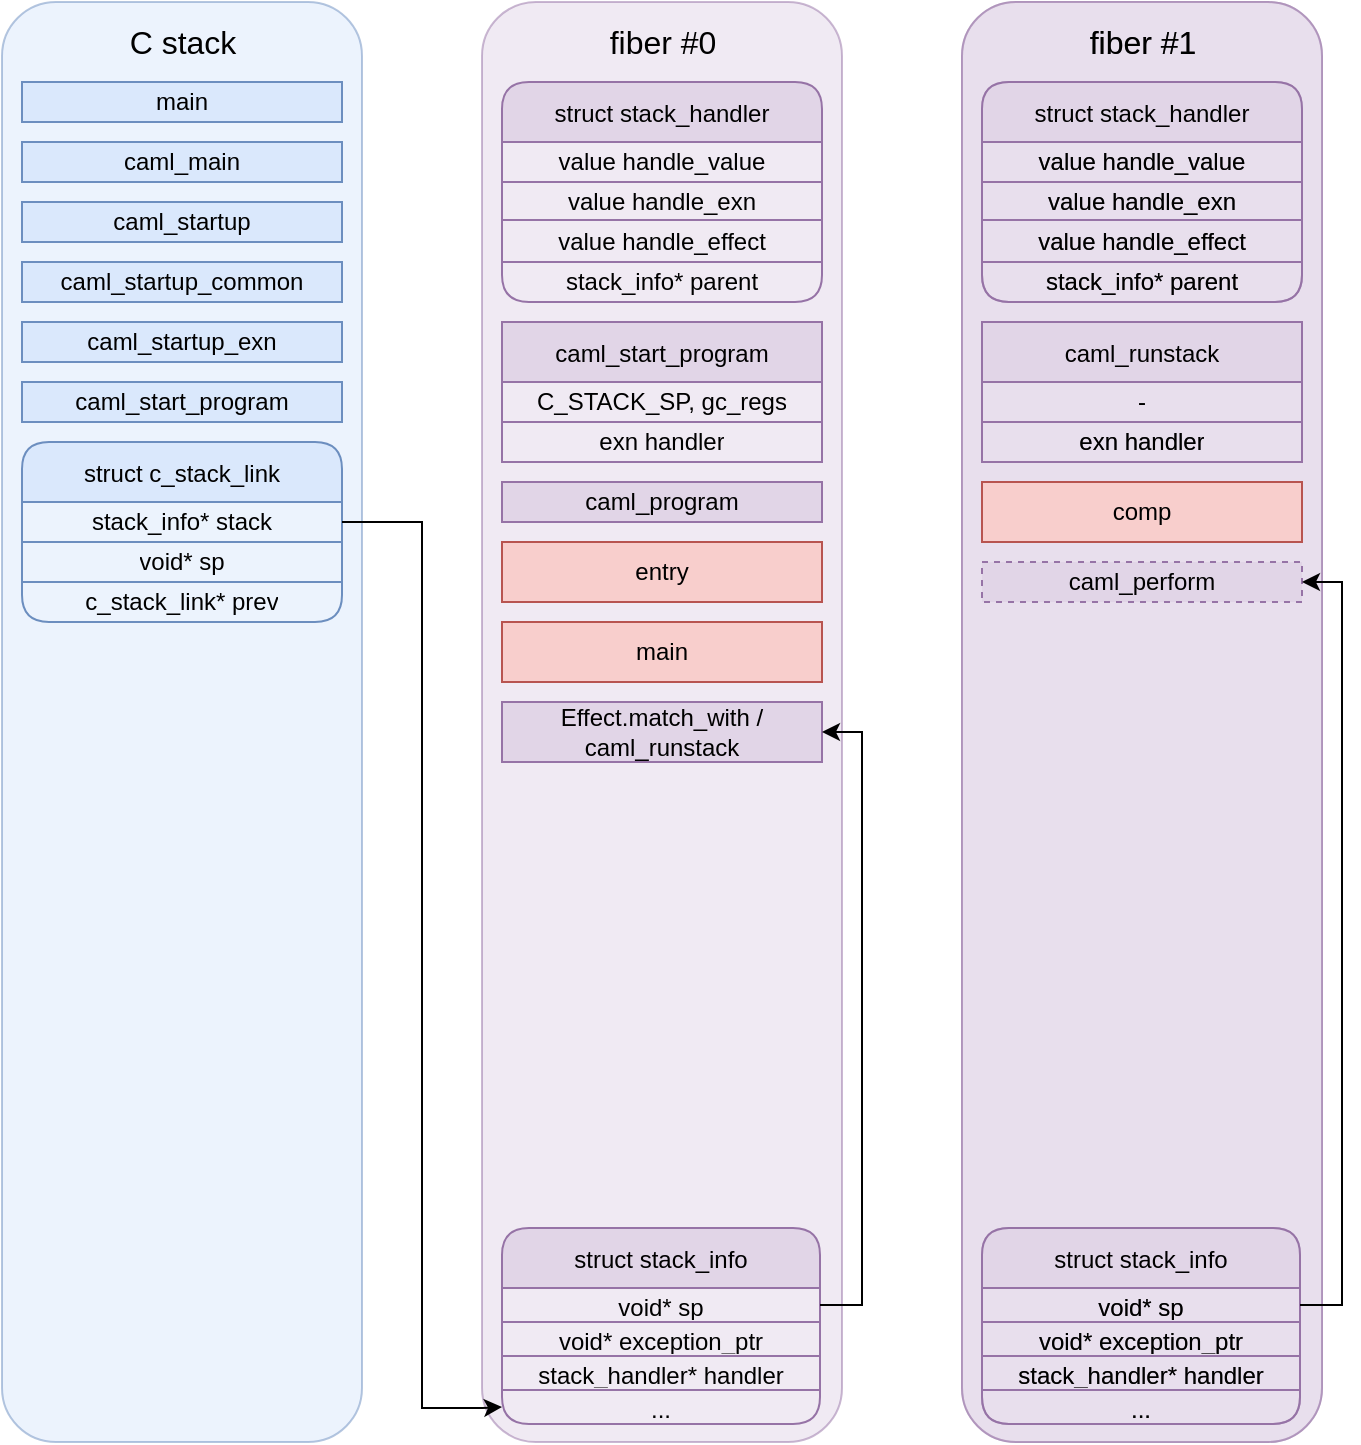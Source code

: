 <mxfile version="20.8.16" type="device"><diagram name="Page-1" id="V4xnlPmtag7Atk6VjRqm"><mxGraphModel dx="2261" dy="834" grid="1" gridSize="10" guides="1" tooltips="1" connect="1" arrows="1" fold="1" page="1" pageScale="1" pageWidth="827" pageHeight="1169" math="0" shadow="0"><root><mxCell id="0"/><mxCell id="OK9zP4QpgdGcj3o-79z8-27" value="Step7" style="" parent="0" visible="0"/><mxCell id="1" parent="0"/><mxCell id="Xvo0JR5R50p6EUMa5bba-103" value="Step1" parent="0"/><mxCell id="Xvo0JR5R50p6EUMa5bba-138" value="" style="rounded=1;whiteSpace=wrap;html=1;fillColor=#dae8fc;strokeColor=#6c8ebf;fillStyle=auto;opacity=50;" parent="Xvo0JR5R50p6EUMa5bba-103" vertex="1"><mxGeometry x="-720" y="80" width="180" height="720" as="geometry"/></mxCell><mxCell id="Xvo0JR5R50p6EUMa5bba-139" value="&lt;div&gt;main&lt;/div&gt;" style="rounded=0;whiteSpace=wrap;html=1;fillColor=#dae8fc;strokeColor=#6c8ebf;" parent="Xvo0JR5R50p6EUMa5bba-103" vertex="1"><mxGeometry x="-710" y="120" width="160" height="20" as="geometry"/></mxCell><mxCell id="Xvo0JR5R50p6EUMa5bba-140" value="caml_main" style="rounded=0;whiteSpace=wrap;html=1;fillColor=#dae8fc;strokeColor=#6c8ebf;" parent="Xvo0JR5R50p6EUMa5bba-103" vertex="1"><mxGeometry x="-710" y="150" width="160" height="20" as="geometry"/></mxCell><mxCell id="Xvo0JR5R50p6EUMa5bba-141" value="caml_startup" style="rounded=0;whiteSpace=wrap;html=1;fillColor=#dae8fc;strokeColor=#6c8ebf;" parent="Xvo0JR5R50p6EUMa5bba-103" vertex="1"><mxGeometry x="-710" y="180" width="160" height="20" as="geometry"/></mxCell><mxCell id="Xvo0JR5R50p6EUMa5bba-142" value="caml_startup_exn" style="rounded=0;whiteSpace=wrap;html=1;fillColor=#dae8fc;strokeColor=#6c8ebf;" parent="Xvo0JR5R50p6EUMa5bba-103" vertex="1"><mxGeometry x="-710" y="240" width="160" height="20" as="geometry"/></mxCell><mxCell id="Xvo0JR5R50p6EUMa5bba-143" value="caml_start_program" style="rounded=0;whiteSpace=wrap;html=1;fillColor=#dae8fc;strokeColor=#6c8ebf;" parent="Xvo0JR5R50p6EUMa5bba-103" vertex="1"><mxGeometry x="-710" y="270" width="160" height="20" as="geometry"/></mxCell><mxCell id="Xvo0JR5R50p6EUMa5bba-144" value="caml_startup_common" style="rounded=0;whiteSpace=wrap;html=1;fillColor=#dae8fc;strokeColor=#6c8ebf;" parent="Xvo0JR5R50p6EUMa5bba-103" vertex="1"><mxGeometry x="-710" y="210" width="160" height="20" as="geometry"/></mxCell><mxCell id="Xvo0JR5R50p6EUMa5bba-145" value="C stack" style="text;strokeColor=none;fillColor=none;html=1;fontSize=16;fontStyle=0;verticalAlign=middle;align=center;" parent="Xvo0JR5R50p6EUMa5bba-103" vertex="1"><mxGeometry x="-680" y="85" width="100" height="30" as="geometry"/></mxCell><mxCell id="Xvo0JR5R50p6EUMa5bba-146" value="struct c_stack_link" style="shape=table;startSize=30;container=1;collapsible=0;childLayout=tableLayout;fillColor=#dae8fc;strokeColor=#6c8ebf;rounded=1;" parent="Xvo0JR5R50p6EUMa5bba-103" vertex="1"><mxGeometry x="-710" y="300" width="160" height="90" as="geometry"/></mxCell><mxCell id="Xvo0JR5R50p6EUMa5bba-147" value="" style="shape=tableRow;horizontal=0;startSize=0;swimlaneHead=0;swimlaneBody=0;strokeColor=inherit;top=0;left=0;bottom=0;right=0;collapsible=0;dropTarget=0;fillColor=none;points=[[0,0.5],[1,0.5]];portConstraint=eastwest;" parent="Xvo0JR5R50p6EUMa5bba-146" vertex="1"><mxGeometry y="30" width="160" height="20" as="geometry"/></mxCell><mxCell id="Xvo0JR5R50p6EUMa5bba-148" value="stack_info* stack" style="shape=partialRectangle;html=1;whiteSpace=wrap;connectable=0;strokeColor=inherit;overflow=hidden;fillColor=none;top=0;left=0;bottom=0;right=0;pointerEvents=1;" parent="Xvo0JR5R50p6EUMa5bba-147" vertex="1"><mxGeometry width="160" height="20" as="geometry"><mxRectangle width="160" height="20" as="alternateBounds"/></mxGeometry></mxCell><mxCell id="Xvo0JR5R50p6EUMa5bba-149" value="" style="shape=tableRow;horizontal=0;startSize=0;swimlaneHead=0;swimlaneBody=0;strokeColor=inherit;top=0;left=0;bottom=0;right=0;collapsible=0;dropTarget=0;fillColor=none;points=[[0,0.5],[1,0.5]];portConstraint=eastwest;" parent="Xvo0JR5R50p6EUMa5bba-146" vertex="1"><mxGeometry y="50" width="160" height="20" as="geometry"/></mxCell><mxCell id="Xvo0JR5R50p6EUMa5bba-150" value="void* sp" style="shape=partialRectangle;html=1;whiteSpace=wrap;connectable=0;strokeColor=inherit;overflow=hidden;fillColor=none;top=0;left=0;bottom=0;right=0;pointerEvents=1;" parent="Xvo0JR5R50p6EUMa5bba-149" vertex="1"><mxGeometry width="160" height="20" as="geometry"><mxRectangle width="160" height="20" as="alternateBounds"/></mxGeometry></mxCell><mxCell id="Xvo0JR5R50p6EUMa5bba-151" value="" style="shape=tableRow;horizontal=0;startSize=0;swimlaneHead=0;swimlaneBody=0;strokeColor=inherit;top=0;left=0;bottom=0;right=0;collapsible=0;dropTarget=0;fillColor=none;points=[[0,0.5],[1,0.5]];portConstraint=eastwest;" parent="Xvo0JR5R50p6EUMa5bba-146" vertex="1"><mxGeometry y="70" width="160" height="20" as="geometry"/></mxCell><mxCell id="Xvo0JR5R50p6EUMa5bba-152" value="c_stack_link* prev" style="shape=partialRectangle;html=1;whiteSpace=wrap;connectable=0;strokeColor=inherit;overflow=hidden;fillColor=none;top=0;left=0;bottom=0;right=0;pointerEvents=1;" parent="Xvo0JR5R50p6EUMa5bba-151" vertex="1"><mxGeometry width="160" height="20" as="geometry"><mxRectangle width="160" height="20" as="alternateBounds"/></mxGeometry></mxCell><mxCell id="Xvo0JR5R50p6EUMa5bba-155" value="" style="rounded=1;whiteSpace=wrap;html=1;fillColor=#e1d5e7;strokeColor=#9673a6;opacity=50;" parent="Xvo0JR5R50p6EUMa5bba-103" vertex="1"><mxGeometry x="-480" y="80" width="180" height="720" as="geometry"/></mxCell><mxCell id="Xvo0JR5R50p6EUMa5bba-156" value="fiber #0" style="text;strokeColor=none;fillColor=none;html=1;fontSize=16;fontStyle=0;verticalAlign=middle;align=center;" parent="Xvo0JR5R50p6EUMa5bba-103" vertex="1"><mxGeometry x="-440" y="85" width="100" height="30" as="geometry"/></mxCell><mxCell id="Xvo0JR5R50p6EUMa5bba-157" value="struct stack_handler" style="shape=table;startSize=30;container=1;collapsible=0;childLayout=tableLayout;fillColor=#e1d5e7;strokeColor=#9673a6;rounded=1;" parent="Xvo0JR5R50p6EUMa5bba-103" vertex="1"><mxGeometry x="-470" y="120" width="160" height="110" as="geometry"/></mxCell><mxCell id="Xvo0JR5R50p6EUMa5bba-158" value="" style="shape=tableRow;horizontal=0;startSize=0;swimlaneHead=0;swimlaneBody=0;strokeColor=inherit;top=0;left=0;bottom=0;right=0;collapsible=0;dropTarget=0;fillColor=none;points=[[0,0.5],[1,0.5]];portConstraint=eastwest;" parent="Xvo0JR5R50p6EUMa5bba-157" vertex="1"><mxGeometry y="30" width="160" height="20" as="geometry"/></mxCell><mxCell id="Xvo0JR5R50p6EUMa5bba-159" value="value handle_value" style="shape=partialRectangle;html=1;whiteSpace=wrap;connectable=0;strokeColor=inherit;overflow=hidden;fillColor=none;top=0;left=0;bottom=0;right=0;pointerEvents=1;" parent="Xvo0JR5R50p6EUMa5bba-158" vertex="1"><mxGeometry width="160" height="20" as="geometry"><mxRectangle width="160" height="20" as="alternateBounds"/></mxGeometry></mxCell><mxCell id="Xvo0JR5R50p6EUMa5bba-160" value="" style="shape=tableRow;horizontal=0;startSize=0;swimlaneHead=0;swimlaneBody=0;strokeColor=inherit;top=0;left=0;bottom=0;right=0;collapsible=0;dropTarget=0;fillColor=none;points=[[0,0.5],[1,0.5]];portConstraint=eastwest;" parent="Xvo0JR5R50p6EUMa5bba-157" vertex="1"><mxGeometry y="50" width="160" height="19" as="geometry"/></mxCell><mxCell id="Xvo0JR5R50p6EUMa5bba-161" value="value handle_exn" style="shape=partialRectangle;html=1;whiteSpace=wrap;connectable=0;strokeColor=inherit;overflow=hidden;fillColor=none;top=0;left=0;bottom=0;right=0;pointerEvents=1;" parent="Xvo0JR5R50p6EUMa5bba-160" vertex="1"><mxGeometry width="160" height="19" as="geometry"><mxRectangle width="160" height="19" as="alternateBounds"/></mxGeometry></mxCell><mxCell id="Xvo0JR5R50p6EUMa5bba-162" value="" style="shape=tableRow;horizontal=0;startSize=0;swimlaneHead=0;swimlaneBody=0;strokeColor=inherit;top=0;left=0;bottom=0;right=0;collapsible=0;dropTarget=0;fillColor=none;points=[[0,0.5],[1,0.5]];portConstraint=eastwest;" parent="Xvo0JR5R50p6EUMa5bba-157" vertex="1"><mxGeometry y="69" width="160" height="21" as="geometry"/></mxCell><mxCell id="Xvo0JR5R50p6EUMa5bba-163" value="value handle_effect" style="shape=partialRectangle;html=1;whiteSpace=wrap;connectable=0;strokeColor=inherit;overflow=hidden;fillColor=none;top=0;left=0;bottom=0;right=0;pointerEvents=1;" parent="Xvo0JR5R50p6EUMa5bba-162" vertex="1"><mxGeometry width="160" height="21" as="geometry"><mxRectangle width="160" height="21" as="alternateBounds"/></mxGeometry></mxCell><mxCell id="Xvo0JR5R50p6EUMa5bba-164" style="shape=tableRow;horizontal=0;startSize=0;swimlaneHead=0;swimlaneBody=0;strokeColor=inherit;top=0;left=0;bottom=0;right=0;collapsible=0;dropTarget=0;fillColor=none;points=[[0,0.5],[1,0.5]];portConstraint=eastwest;" parent="Xvo0JR5R50p6EUMa5bba-157" vertex="1"><mxGeometry y="90" width="160" height="20" as="geometry"/></mxCell><mxCell id="Xvo0JR5R50p6EUMa5bba-165" value="stack_info* parent" style="shape=partialRectangle;html=1;whiteSpace=wrap;connectable=0;strokeColor=inherit;overflow=hidden;fillColor=none;top=0;left=0;bottom=0;right=0;pointerEvents=1;" parent="Xvo0JR5R50p6EUMa5bba-164" vertex="1"><mxGeometry width="160" height="20" as="geometry"><mxRectangle width="160" height="20" as="alternateBounds"/></mxGeometry></mxCell><mxCell id="Xvo0JR5R50p6EUMa5bba-166" value="struct stack_info" style="shape=table;startSize=30;container=1;collapsible=0;childLayout=tableLayout;fillColor=#e1d5e7;strokeColor=#9673a6;rounded=1;" parent="Xvo0JR5R50p6EUMa5bba-103" vertex="1"><mxGeometry x="-470" y="693" width="159" height="98" as="geometry"/></mxCell><mxCell id="Xvo0JR5R50p6EUMa5bba-167" value="" style="shape=tableRow;horizontal=0;startSize=0;swimlaneHead=0;swimlaneBody=0;strokeColor=inherit;top=0;left=0;bottom=0;right=0;collapsible=0;dropTarget=0;fillColor=none;points=[[0,0.5],[1,0.5]];portConstraint=eastwest;" parent="Xvo0JR5R50p6EUMa5bba-166" vertex="1"><mxGeometry y="30" width="159" height="17" as="geometry"/></mxCell><mxCell id="Xvo0JR5R50p6EUMa5bba-168" value="void* sp" style="shape=partialRectangle;html=1;whiteSpace=wrap;connectable=0;strokeColor=inherit;overflow=hidden;fillColor=none;top=0;left=0;bottom=0;right=0;pointerEvents=1;" parent="Xvo0JR5R50p6EUMa5bba-167" vertex="1"><mxGeometry width="159" height="17" as="geometry"><mxRectangle width="159" height="17" as="alternateBounds"/></mxGeometry></mxCell><mxCell id="Xvo0JR5R50p6EUMa5bba-169" style="shape=tableRow;horizontal=0;startSize=0;swimlaneHead=0;swimlaneBody=0;strokeColor=inherit;top=0;left=0;bottom=0;right=0;collapsible=0;dropTarget=0;fillColor=none;points=[[0,0.5],[1,0.5]];portConstraint=eastwest;" parent="Xvo0JR5R50p6EUMa5bba-166" vertex="1"><mxGeometry y="47" width="159" height="17" as="geometry"/></mxCell><mxCell id="Xvo0JR5R50p6EUMa5bba-170" value="void* exception_ptr" style="shape=partialRectangle;html=1;whiteSpace=wrap;connectable=0;strokeColor=inherit;overflow=hidden;fillColor=none;top=0;left=0;bottom=0;right=0;pointerEvents=1;" parent="Xvo0JR5R50p6EUMa5bba-169" vertex="1"><mxGeometry width="159" height="17" as="geometry"><mxRectangle width="159" height="17" as="alternateBounds"/></mxGeometry></mxCell><mxCell id="Xvo0JR5R50p6EUMa5bba-171" style="shape=tableRow;horizontal=0;startSize=0;swimlaneHead=0;swimlaneBody=0;strokeColor=inherit;top=0;left=0;bottom=0;right=0;collapsible=0;dropTarget=0;fillColor=none;points=[[0,0.5],[1,0.5]];portConstraint=eastwest;" parent="Xvo0JR5R50p6EUMa5bba-166" vertex="1"><mxGeometry y="64" width="159" height="17" as="geometry"/></mxCell><mxCell id="Xvo0JR5R50p6EUMa5bba-172" value="stack_handler* handler" style="shape=partialRectangle;html=1;whiteSpace=wrap;connectable=0;strokeColor=inherit;overflow=hidden;fillColor=none;top=0;left=0;bottom=0;right=0;pointerEvents=1;" parent="Xvo0JR5R50p6EUMa5bba-171" vertex="1"><mxGeometry width="159" height="17" as="geometry"><mxRectangle width="159" height="17" as="alternateBounds"/></mxGeometry></mxCell><mxCell id="Xvo0JR5R50p6EUMa5bba-173" style="shape=tableRow;horizontal=0;startSize=0;swimlaneHead=0;swimlaneBody=0;strokeColor=inherit;top=0;left=0;bottom=0;right=0;collapsible=0;dropTarget=0;fillColor=none;points=[[0,0.5],[1,0.5]];portConstraint=eastwest;" parent="Xvo0JR5R50p6EUMa5bba-166" vertex="1"><mxGeometry y="81" width="159" height="17" as="geometry"/></mxCell><mxCell id="Xvo0JR5R50p6EUMa5bba-174" value="&lt;div&gt;...&lt;/div&gt;&lt;div&gt;&lt;br&gt;&lt;/div&gt;" style="shape=partialRectangle;html=1;whiteSpace=wrap;connectable=0;strokeColor=inherit;overflow=hidden;fillColor=none;top=0;left=0;bottom=0;right=0;pointerEvents=1;" parent="Xvo0JR5R50p6EUMa5bba-173" vertex="1"><mxGeometry width="159" height="17" as="geometry"><mxRectangle width="159" height="17" as="alternateBounds"/></mxGeometry></mxCell><mxCell id="Xvo0JR5R50p6EUMa5bba-175" value="entry" style="rounded=0;whiteSpace=wrap;html=1;fillColor=#f8cecc;strokeColor=#b85450;" parent="Xvo0JR5R50p6EUMa5bba-103" vertex="1"><mxGeometry x="-470" y="350" width="160" height="30" as="geometry"/></mxCell><mxCell id="Xvo0JR5R50p6EUMa5bba-176" value="caml_start_program" style="shape=table;startSize=30;container=1;collapsible=0;childLayout=tableLayout;fillColor=#e1d5e7;strokeColor=#9673a6;" parent="Xvo0JR5R50p6EUMa5bba-103" vertex="1"><mxGeometry x="-470" y="240" width="160" height="70" as="geometry"/></mxCell><mxCell id="Xvo0JR5R50p6EUMa5bba-177" value="" style="shape=tableRow;horizontal=0;startSize=0;swimlaneHead=0;swimlaneBody=0;strokeColor=inherit;top=0;left=0;bottom=0;right=0;collapsible=0;dropTarget=0;fillColor=none;points=[[0,0.5],[1,0.5]];portConstraint=eastwest;" parent="Xvo0JR5R50p6EUMa5bba-176" vertex="1"><mxGeometry y="30" width="160" height="20" as="geometry"/></mxCell><mxCell id="Xvo0JR5R50p6EUMa5bba-178" value="C_STACK_SP, gc_regs" style="shape=partialRectangle;html=1;whiteSpace=wrap;connectable=0;strokeColor=inherit;overflow=hidden;fillColor=none;top=0;left=0;bottom=0;right=0;pointerEvents=1;" parent="Xvo0JR5R50p6EUMa5bba-177" vertex="1"><mxGeometry width="160" height="20" as="geometry"><mxRectangle width="160" height="20" as="alternateBounds"/></mxGeometry></mxCell><mxCell id="Xvo0JR5R50p6EUMa5bba-179" value="" style="shape=tableRow;horizontal=0;startSize=0;swimlaneHead=0;swimlaneBody=0;strokeColor=inherit;top=0;left=0;bottom=0;right=0;collapsible=0;dropTarget=0;fillColor=none;points=[[0,0.5],[1,0.5]];portConstraint=eastwest;" parent="Xvo0JR5R50p6EUMa5bba-176" vertex="1"><mxGeometry y="50" width="160" height="20" as="geometry"/></mxCell><mxCell id="Xvo0JR5R50p6EUMa5bba-180" value="exn handler" style="shape=partialRectangle;html=1;whiteSpace=wrap;connectable=0;strokeColor=inherit;overflow=hidden;fillColor=none;top=0;left=0;bottom=0;right=0;pointerEvents=1;" parent="Xvo0JR5R50p6EUMa5bba-179" vertex="1"><mxGeometry width="160" height="20" as="geometry"><mxRectangle width="160" height="20" as="alternateBounds"/></mxGeometry></mxCell><mxCell id="Xvo0JR5R50p6EUMa5bba-181" value="caml_program" style="rounded=0;whiteSpace=wrap;html=1;fillColor=#e1d5e7;strokeColor=#9673a6;" parent="Xvo0JR5R50p6EUMa5bba-103" vertex="1"><mxGeometry x="-470" y="320" width="160" height="20" as="geometry"/></mxCell><mxCell id="Xvo0JR5R50p6EUMa5bba-182" value="main" style="rounded=0;whiteSpace=wrap;html=1;fillColor=#f8cecc;strokeColor=#b85450;" parent="Xvo0JR5R50p6EUMa5bba-103" vertex="1"><mxGeometry x="-470" y="390" width="160" height="30" as="geometry"/></mxCell><mxCell id="Xvo0JR5R50p6EUMa5bba-183" value="Effect.match_with /&lt;br&gt;caml_runstack" style="rounded=0;whiteSpace=wrap;html=1;fillColor=#e1d5e7;strokeColor=#9673a6;" parent="Xvo0JR5R50p6EUMa5bba-103" vertex="1"><mxGeometry x="-470" y="430" width="160" height="30" as="geometry"/></mxCell><mxCell id="Xvo0JR5R50p6EUMa5bba-217" style="edgeStyle=orthogonalEdgeStyle;rounded=0;orthogonalLoop=1;jettySize=auto;html=1;exitX=1;exitY=0.5;exitDx=0;exitDy=0;entryX=0;entryY=0.5;entryDx=0;entryDy=0;" parent="Xvo0JR5R50p6EUMa5bba-103" source="Xvo0JR5R50p6EUMa5bba-147" target="Xvo0JR5R50p6EUMa5bba-173" edge="1"><mxGeometry relative="1" as="geometry"><Array as="points"><mxPoint x="-510" y="340"/><mxPoint x="-510" y="783"/><mxPoint x="-480" y="783"/></Array></mxGeometry></mxCell><mxCell id="OK9zP4QpgdGcj3o-79z8-24" value="Step1.1" parent="0"/><mxCell id="OK9zP4QpgdGcj3o-79z8-25" style="edgeStyle=orthogonalEdgeStyle;rounded=0;orthogonalLoop=1;jettySize=auto;html=1;exitX=1;exitY=0.5;exitDx=0;exitDy=0;entryX=1;entryY=0.5;entryDx=0;entryDy=0;" parent="OK9zP4QpgdGcj3o-79z8-24" source="Xvo0JR5R50p6EUMa5bba-167" target="Xvo0JR5R50p6EUMa5bba-183" edge="1"><mxGeometry relative="1" as="geometry"/></mxCell><mxCell id="Xvo0JR5R50p6EUMa5bba-218" value="Fiber1" parent="0"/><mxCell id="Xvo0JR5R50p6EUMa5bba-292" value="" style="rounded=1;whiteSpace=wrap;html=1;fillColor=#e1d5e7;strokeColor=#9673a6;opacity=50;" parent="Xvo0JR5R50p6EUMa5bba-218" vertex="1"><mxGeometry x="-240" y="80" width="180" height="720" as="geometry"/></mxCell><mxCell id="Xvo0JR5R50p6EUMa5bba-293" value="fiber #1" style="text;strokeColor=none;fillColor=none;html=1;fontSize=16;fontStyle=0;verticalAlign=middle;align=center;" parent="Xvo0JR5R50p6EUMa5bba-218" vertex="1"><mxGeometry x="-200" y="85" width="100" height="30" as="geometry"/></mxCell><mxCell id="Xvo0JR5R50p6EUMa5bba-294" value="struct stack_handler" style="shape=table;startSize=30;container=1;collapsible=0;childLayout=tableLayout;fillColor=#e1d5e7;strokeColor=#9673a6;rounded=1;" parent="Xvo0JR5R50p6EUMa5bba-218" vertex="1"><mxGeometry x="-230" y="120" width="160" height="110" as="geometry"/></mxCell><mxCell id="Xvo0JR5R50p6EUMa5bba-295" value="" style="shape=tableRow;horizontal=0;startSize=0;swimlaneHead=0;swimlaneBody=0;strokeColor=inherit;top=0;left=0;bottom=0;right=0;collapsible=0;dropTarget=0;fillColor=none;points=[[0,0.5],[1,0.5]];portConstraint=eastwest;" parent="Xvo0JR5R50p6EUMa5bba-294" vertex="1"><mxGeometry y="30" width="160" height="20" as="geometry"/></mxCell><mxCell id="Xvo0JR5R50p6EUMa5bba-296" value="value handle_value" style="shape=partialRectangle;html=1;whiteSpace=wrap;connectable=0;strokeColor=inherit;overflow=hidden;fillColor=none;top=0;left=0;bottom=0;right=0;pointerEvents=1;" parent="Xvo0JR5R50p6EUMa5bba-295" vertex="1"><mxGeometry width="160" height="20" as="geometry"><mxRectangle width="160" height="20" as="alternateBounds"/></mxGeometry></mxCell><mxCell id="Xvo0JR5R50p6EUMa5bba-297" value="" style="shape=tableRow;horizontal=0;startSize=0;swimlaneHead=0;swimlaneBody=0;strokeColor=inherit;top=0;left=0;bottom=0;right=0;collapsible=0;dropTarget=0;fillColor=none;points=[[0,0.5],[1,0.5]];portConstraint=eastwest;" parent="Xvo0JR5R50p6EUMa5bba-294" vertex="1"><mxGeometry y="50" width="160" height="19" as="geometry"/></mxCell><mxCell id="Xvo0JR5R50p6EUMa5bba-298" value="value handle_exn" style="shape=partialRectangle;html=1;whiteSpace=wrap;connectable=0;strokeColor=inherit;overflow=hidden;fillColor=none;top=0;left=0;bottom=0;right=0;pointerEvents=1;" parent="Xvo0JR5R50p6EUMa5bba-297" vertex="1"><mxGeometry width="160" height="19" as="geometry"><mxRectangle width="160" height="19" as="alternateBounds"/></mxGeometry></mxCell><mxCell id="Xvo0JR5R50p6EUMa5bba-299" value="" style="shape=tableRow;horizontal=0;startSize=0;swimlaneHead=0;swimlaneBody=0;strokeColor=inherit;top=0;left=0;bottom=0;right=0;collapsible=0;dropTarget=0;fillColor=none;points=[[0,0.5],[1,0.5]];portConstraint=eastwest;" parent="Xvo0JR5R50p6EUMa5bba-294" vertex="1"><mxGeometry y="69" width="160" height="21" as="geometry"/></mxCell><mxCell id="Xvo0JR5R50p6EUMa5bba-300" value="value handle_effect" style="shape=partialRectangle;html=1;whiteSpace=wrap;connectable=0;strokeColor=inherit;overflow=hidden;fillColor=none;top=0;left=0;bottom=0;right=0;pointerEvents=1;" parent="Xvo0JR5R50p6EUMa5bba-299" vertex="1"><mxGeometry width="160" height="21" as="geometry"><mxRectangle width="160" height="21" as="alternateBounds"/></mxGeometry></mxCell><mxCell id="Xvo0JR5R50p6EUMa5bba-301" style="shape=tableRow;horizontal=0;startSize=0;swimlaneHead=0;swimlaneBody=0;strokeColor=inherit;top=0;left=0;bottom=0;right=0;collapsible=0;dropTarget=0;fillColor=none;points=[[0,0.5],[1,0.5]];portConstraint=eastwest;" parent="Xvo0JR5R50p6EUMa5bba-294" vertex="1"><mxGeometry y="90" width="160" height="20" as="geometry"/></mxCell><mxCell id="Xvo0JR5R50p6EUMa5bba-302" value="stack_info* parent" style="shape=partialRectangle;html=1;whiteSpace=wrap;connectable=0;strokeColor=inherit;overflow=hidden;fillColor=none;top=0;left=0;bottom=0;right=0;pointerEvents=1;" parent="Xvo0JR5R50p6EUMa5bba-301" vertex="1"><mxGeometry width="160" height="20" as="geometry"><mxRectangle width="160" height="20" as="alternateBounds"/></mxGeometry></mxCell><mxCell id="Xvo0JR5R50p6EUMa5bba-303" value="struct stack_info" style="shape=table;startSize=30;container=1;collapsible=0;childLayout=tableLayout;fillColor=#e1d5e7;strokeColor=#9673a6;rounded=1;" parent="Xvo0JR5R50p6EUMa5bba-218" vertex="1"><mxGeometry x="-230" y="693" width="159" height="98" as="geometry"/></mxCell><mxCell id="Xvo0JR5R50p6EUMa5bba-304" value="" style="shape=tableRow;horizontal=0;startSize=0;swimlaneHead=0;swimlaneBody=0;strokeColor=inherit;top=0;left=0;bottom=0;right=0;collapsible=0;dropTarget=0;fillColor=none;points=[[0,0.5],[1,0.5]];portConstraint=eastwest;" parent="Xvo0JR5R50p6EUMa5bba-303" vertex="1"><mxGeometry y="30" width="159" height="17" as="geometry"/></mxCell><mxCell id="Xvo0JR5R50p6EUMa5bba-305" value="void* sp" style="shape=partialRectangle;html=1;whiteSpace=wrap;connectable=0;strokeColor=inherit;overflow=hidden;fillColor=none;top=0;left=0;bottom=0;right=0;pointerEvents=1;" parent="Xvo0JR5R50p6EUMa5bba-304" vertex="1"><mxGeometry width="159" height="17" as="geometry"><mxRectangle width="159" height="17" as="alternateBounds"/></mxGeometry></mxCell><mxCell id="Xvo0JR5R50p6EUMa5bba-306" style="shape=tableRow;horizontal=0;startSize=0;swimlaneHead=0;swimlaneBody=0;strokeColor=inherit;top=0;left=0;bottom=0;right=0;collapsible=0;dropTarget=0;fillColor=none;points=[[0,0.5],[1,0.5]];portConstraint=eastwest;" parent="Xvo0JR5R50p6EUMa5bba-303" vertex="1"><mxGeometry y="47" width="159" height="17" as="geometry"/></mxCell><mxCell id="Xvo0JR5R50p6EUMa5bba-307" value="void* exception_ptr" style="shape=partialRectangle;html=1;whiteSpace=wrap;connectable=0;strokeColor=inherit;overflow=hidden;fillColor=none;top=0;left=0;bottom=0;right=0;pointerEvents=1;" parent="Xvo0JR5R50p6EUMa5bba-306" vertex="1"><mxGeometry width="159" height="17" as="geometry"><mxRectangle width="159" height="17" as="alternateBounds"/></mxGeometry></mxCell><mxCell id="Xvo0JR5R50p6EUMa5bba-308" style="shape=tableRow;horizontal=0;startSize=0;swimlaneHead=0;swimlaneBody=0;strokeColor=inherit;top=0;left=0;bottom=0;right=0;collapsible=0;dropTarget=0;fillColor=none;points=[[0,0.5],[1,0.5]];portConstraint=eastwest;" parent="Xvo0JR5R50p6EUMa5bba-303" vertex="1"><mxGeometry y="64" width="159" height="17" as="geometry"/></mxCell><mxCell id="Xvo0JR5R50p6EUMa5bba-309" value="stack_handler* handler" style="shape=partialRectangle;html=1;whiteSpace=wrap;connectable=0;strokeColor=inherit;overflow=hidden;fillColor=none;top=0;left=0;bottom=0;right=0;pointerEvents=1;" parent="Xvo0JR5R50p6EUMa5bba-308" vertex="1"><mxGeometry width="159" height="17" as="geometry"><mxRectangle width="159" height="17" as="alternateBounds"/></mxGeometry></mxCell><mxCell id="Xvo0JR5R50p6EUMa5bba-310" style="shape=tableRow;horizontal=0;startSize=0;swimlaneHead=0;swimlaneBody=0;strokeColor=inherit;top=0;left=0;bottom=0;right=0;collapsible=0;dropTarget=0;fillColor=none;points=[[0,0.5],[1,0.5]];portConstraint=eastwest;" parent="Xvo0JR5R50p6EUMa5bba-303" vertex="1"><mxGeometry y="81" width="159" height="17" as="geometry"/></mxCell><mxCell id="Xvo0JR5R50p6EUMa5bba-311" value="&lt;div&gt;...&lt;/div&gt;&lt;div&gt;&lt;br&gt;&lt;/div&gt;" style="shape=partialRectangle;html=1;whiteSpace=wrap;connectable=0;strokeColor=inherit;overflow=hidden;fillColor=none;top=0;left=0;bottom=0;right=0;pointerEvents=1;" parent="Xvo0JR5R50p6EUMa5bba-310" vertex="1"><mxGeometry width="159" height="17" as="geometry"><mxRectangle width="159" height="17" as="alternateBounds"/></mxGeometry></mxCell><mxCell id="Xvo0JR5R50p6EUMa5bba-312" value="caml_runstack" style="shape=table;startSize=30;container=1;collapsible=0;childLayout=tableLayout;fillColor=#e1d5e7;strokeColor=#9673a6;" parent="Xvo0JR5R50p6EUMa5bba-218" vertex="1"><mxGeometry x="-230" y="240" width="160" height="70" as="geometry"/></mxCell><mxCell id="Xvo0JR5R50p6EUMa5bba-313" value="" style="shape=tableRow;horizontal=0;startSize=0;swimlaneHead=0;swimlaneBody=0;strokeColor=inherit;top=0;left=0;bottom=0;right=0;collapsible=0;dropTarget=0;fillColor=none;points=[[0,0.5],[1,0.5]];portConstraint=eastwest;" parent="Xvo0JR5R50p6EUMa5bba-312" vertex="1"><mxGeometry y="30" width="160" height="20" as="geometry"/></mxCell><mxCell id="Xvo0JR5R50p6EUMa5bba-314" value="-" style="shape=partialRectangle;html=1;whiteSpace=wrap;connectable=0;strokeColor=inherit;overflow=hidden;fillColor=none;top=0;left=0;bottom=0;right=0;pointerEvents=1;" parent="Xvo0JR5R50p6EUMa5bba-313" vertex="1"><mxGeometry width="160" height="20" as="geometry"><mxRectangle width="160" height="20" as="alternateBounds"/></mxGeometry></mxCell><mxCell id="Xvo0JR5R50p6EUMa5bba-315" value="" style="shape=tableRow;horizontal=0;startSize=0;swimlaneHead=0;swimlaneBody=0;strokeColor=inherit;top=0;left=0;bottom=0;right=0;collapsible=0;dropTarget=0;fillColor=none;points=[[0,0.5],[1,0.5]];portConstraint=eastwest;" parent="Xvo0JR5R50p6EUMa5bba-312" vertex="1"><mxGeometry y="50" width="160" height="20" as="geometry"/></mxCell><mxCell id="Xvo0JR5R50p6EUMa5bba-316" value="exn handler" style="shape=partialRectangle;html=1;whiteSpace=wrap;connectable=0;strokeColor=inherit;overflow=hidden;fillColor=none;top=0;left=0;bottom=0;right=0;pointerEvents=1;" parent="Xvo0JR5R50p6EUMa5bba-315" vertex="1"><mxGeometry width="160" height="20" as="geometry"><mxRectangle width="160" height="20" as="alternateBounds"/></mxGeometry></mxCell><mxCell id="Xvo0JR5R50p6EUMa5bba-317" value="comp" style="rounded=0;whiteSpace=wrap;html=1;fillColor=#f8cecc;strokeColor=#b85450;" parent="Xvo0JR5R50p6EUMa5bba-218" vertex="1"><mxGeometry x="-230" y="320" width="160" height="30" as="geometry"/></mxCell><mxCell id="Xvo0JR5R50p6EUMa5bba-318" value="" style="rounded=1;whiteSpace=wrap;html=1;fillColor=#e1d5e7;strokeColor=#9673a6;opacity=50;" parent="Xvo0JR5R50p6EUMa5bba-218" vertex="1"><mxGeometry x="-240" y="80" width="180" height="720" as="geometry"/></mxCell><mxCell id="Xvo0JR5R50p6EUMa5bba-319" value="fiber #1" style="text;strokeColor=none;fillColor=none;html=1;fontSize=16;fontStyle=0;verticalAlign=middle;align=center;" parent="Xvo0JR5R50p6EUMa5bba-218" vertex="1"><mxGeometry x="-200" y="85" width="100" height="30" as="geometry"/></mxCell><mxCell id="Xvo0JR5R50p6EUMa5bba-320" value="struct stack_handler" style="shape=table;startSize=30;container=1;collapsible=0;childLayout=tableLayout;fillColor=#e1d5e7;strokeColor=#9673a6;rounded=1;" parent="Xvo0JR5R50p6EUMa5bba-218" vertex="1"><mxGeometry x="-230" y="120" width="160" height="110" as="geometry"/></mxCell><mxCell id="Xvo0JR5R50p6EUMa5bba-321" value="" style="shape=tableRow;horizontal=0;startSize=0;swimlaneHead=0;swimlaneBody=0;strokeColor=inherit;top=0;left=0;bottom=0;right=0;collapsible=0;dropTarget=0;fillColor=none;points=[[0,0.5],[1,0.5]];portConstraint=eastwest;" parent="Xvo0JR5R50p6EUMa5bba-320" vertex="1"><mxGeometry y="30" width="160" height="20" as="geometry"/></mxCell><mxCell id="Xvo0JR5R50p6EUMa5bba-322" value="value handle_value" style="shape=partialRectangle;html=1;whiteSpace=wrap;connectable=0;strokeColor=inherit;overflow=hidden;fillColor=none;top=0;left=0;bottom=0;right=0;pointerEvents=1;" parent="Xvo0JR5R50p6EUMa5bba-321" vertex="1"><mxGeometry width="160" height="20" as="geometry"><mxRectangle width="160" height="20" as="alternateBounds"/></mxGeometry></mxCell><mxCell id="Xvo0JR5R50p6EUMa5bba-323" value="" style="shape=tableRow;horizontal=0;startSize=0;swimlaneHead=0;swimlaneBody=0;strokeColor=inherit;top=0;left=0;bottom=0;right=0;collapsible=0;dropTarget=0;fillColor=none;points=[[0,0.5],[1,0.5]];portConstraint=eastwest;" parent="Xvo0JR5R50p6EUMa5bba-320" vertex="1"><mxGeometry y="50" width="160" height="19" as="geometry"/></mxCell><mxCell id="Xvo0JR5R50p6EUMa5bba-324" value="value handle_exn" style="shape=partialRectangle;html=1;whiteSpace=wrap;connectable=0;strokeColor=inherit;overflow=hidden;fillColor=none;top=0;left=0;bottom=0;right=0;pointerEvents=1;" parent="Xvo0JR5R50p6EUMa5bba-323" vertex="1"><mxGeometry width="160" height="19" as="geometry"><mxRectangle width="160" height="19" as="alternateBounds"/></mxGeometry></mxCell><mxCell id="Xvo0JR5R50p6EUMa5bba-325" value="" style="shape=tableRow;horizontal=0;startSize=0;swimlaneHead=0;swimlaneBody=0;strokeColor=inherit;top=0;left=0;bottom=0;right=0;collapsible=0;dropTarget=0;fillColor=none;points=[[0,0.5],[1,0.5]];portConstraint=eastwest;" parent="Xvo0JR5R50p6EUMa5bba-320" vertex="1"><mxGeometry y="69" width="160" height="21" as="geometry"/></mxCell><mxCell id="Xvo0JR5R50p6EUMa5bba-326" value="value handle_effect" style="shape=partialRectangle;html=1;whiteSpace=wrap;connectable=0;strokeColor=inherit;overflow=hidden;fillColor=none;top=0;left=0;bottom=0;right=0;pointerEvents=1;" parent="Xvo0JR5R50p6EUMa5bba-325" vertex="1"><mxGeometry width="160" height="21" as="geometry"><mxRectangle width="160" height="21" as="alternateBounds"/></mxGeometry></mxCell><mxCell id="Xvo0JR5R50p6EUMa5bba-327" style="shape=tableRow;horizontal=0;startSize=0;swimlaneHead=0;swimlaneBody=0;strokeColor=inherit;top=0;left=0;bottom=0;right=0;collapsible=0;dropTarget=0;fillColor=none;points=[[0,0.5],[1,0.5]];portConstraint=eastwest;" parent="Xvo0JR5R50p6EUMa5bba-320" vertex="1"><mxGeometry y="90" width="160" height="20" as="geometry"/></mxCell><mxCell id="Xvo0JR5R50p6EUMa5bba-328" value="stack_info* parent" style="shape=partialRectangle;html=1;whiteSpace=wrap;connectable=0;strokeColor=inherit;overflow=hidden;fillColor=none;top=0;left=0;bottom=0;right=0;pointerEvents=1;" parent="Xvo0JR5R50p6EUMa5bba-327" vertex="1"><mxGeometry width="160" height="20" as="geometry"><mxRectangle width="160" height="20" as="alternateBounds"/></mxGeometry></mxCell><mxCell id="Xvo0JR5R50p6EUMa5bba-329" value="struct stack_info" style="shape=table;startSize=30;container=1;collapsible=0;childLayout=tableLayout;fillColor=#e1d5e7;strokeColor=#9673a6;rounded=1;" parent="Xvo0JR5R50p6EUMa5bba-218" vertex="1"><mxGeometry x="-230" y="693" width="159" height="98" as="geometry"/></mxCell><mxCell id="Xvo0JR5R50p6EUMa5bba-330" value="" style="shape=tableRow;horizontal=0;startSize=0;swimlaneHead=0;swimlaneBody=0;strokeColor=inherit;top=0;left=0;bottom=0;right=0;collapsible=0;dropTarget=0;fillColor=none;points=[[0,0.5],[1,0.5]];portConstraint=eastwest;" parent="Xvo0JR5R50p6EUMa5bba-329" vertex="1"><mxGeometry y="30" width="159" height="17" as="geometry"/></mxCell><mxCell id="Xvo0JR5R50p6EUMa5bba-331" value="void* sp" style="shape=partialRectangle;html=1;whiteSpace=wrap;connectable=0;strokeColor=inherit;overflow=hidden;fillColor=none;top=0;left=0;bottom=0;right=0;pointerEvents=1;" parent="Xvo0JR5R50p6EUMa5bba-330" vertex="1"><mxGeometry width="159" height="17" as="geometry"><mxRectangle width="159" height="17" as="alternateBounds"/></mxGeometry></mxCell><mxCell id="Xvo0JR5R50p6EUMa5bba-332" style="shape=tableRow;horizontal=0;startSize=0;swimlaneHead=0;swimlaneBody=0;strokeColor=inherit;top=0;left=0;bottom=0;right=0;collapsible=0;dropTarget=0;fillColor=none;points=[[0,0.5],[1,0.5]];portConstraint=eastwest;" parent="Xvo0JR5R50p6EUMa5bba-329" vertex="1"><mxGeometry y="47" width="159" height="17" as="geometry"/></mxCell><mxCell id="Xvo0JR5R50p6EUMa5bba-333" value="void* exception_ptr" style="shape=partialRectangle;html=1;whiteSpace=wrap;connectable=0;strokeColor=inherit;overflow=hidden;fillColor=none;top=0;left=0;bottom=0;right=0;pointerEvents=1;" parent="Xvo0JR5R50p6EUMa5bba-332" vertex="1"><mxGeometry width="159" height="17" as="geometry"><mxRectangle width="159" height="17" as="alternateBounds"/></mxGeometry></mxCell><mxCell id="Xvo0JR5R50p6EUMa5bba-334" style="shape=tableRow;horizontal=0;startSize=0;swimlaneHead=0;swimlaneBody=0;strokeColor=inherit;top=0;left=0;bottom=0;right=0;collapsible=0;dropTarget=0;fillColor=none;points=[[0,0.5],[1,0.5]];portConstraint=eastwest;" parent="Xvo0JR5R50p6EUMa5bba-329" vertex="1"><mxGeometry y="64" width="159" height="17" as="geometry"/></mxCell><mxCell id="Xvo0JR5R50p6EUMa5bba-335" value="stack_handler* handler" style="shape=partialRectangle;html=1;whiteSpace=wrap;connectable=0;strokeColor=inherit;overflow=hidden;fillColor=none;top=0;left=0;bottom=0;right=0;pointerEvents=1;" parent="Xvo0JR5R50p6EUMa5bba-334" vertex="1"><mxGeometry width="159" height="17" as="geometry"><mxRectangle width="159" height="17" as="alternateBounds"/></mxGeometry></mxCell><mxCell id="Xvo0JR5R50p6EUMa5bba-336" style="shape=tableRow;horizontal=0;startSize=0;swimlaneHead=0;swimlaneBody=0;strokeColor=inherit;top=0;left=0;bottom=0;right=0;collapsible=0;dropTarget=0;fillColor=none;points=[[0,0.5],[1,0.5]];portConstraint=eastwest;" parent="Xvo0JR5R50p6EUMa5bba-329" vertex="1"><mxGeometry y="81" width="159" height="17" as="geometry"/></mxCell><mxCell id="Xvo0JR5R50p6EUMa5bba-337" value="&lt;div&gt;...&lt;/div&gt;&lt;div&gt;&lt;br&gt;&lt;/div&gt;" style="shape=partialRectangle;html=1;whiteSpace=wrap;connectable=0;strokeColor=inherit;overflow=hidden;fillColor=none;top=0;left=0;bottom=0;right=0;pointerEvents=1;" parent="Xvo0JR5R50p6EUMa5bba-336" vertex="1"><mxGeometry width="159" height="17" as="geometry"><mxRectangle width="159" height="17" as="alternateBounds"/></mxGeometry></mxCell><mxCell id="Xvo0JR5R50p6EUMa5bba-338" value="caml_runstack" style="shape=table;startSize=30;container=1;collapsible=0;childLayout=tableLayout;fillColor=#e1d5e7;strokeColor=#9673a6;" parent="Xvo0JR5R50p6EUMa5bba-218" vertex="1"><mxGeometry x="-230" y="240" width="160" height="70" as="geometry"/></mxCell><mxCell id="Xvo0JR5R50p6EUMa5bba-339" value="" style="shape=tableRow;horizontal=0;startSize=0;swimlaneHead=0;swimlaneBody=0;strokeColor=inherit;top=0;left=0;bottom=0;right=0;collapsible=0;dropTarget=0;fillColor=none;points=[[0,0.5],[1,0.5]];portConstraint=eastwest;" parent="Xvo0JR5R50p6EUMa5bba-338" vertex="1"><mxGeometry y="30" width="160" height="20" as="geometry"/></mxCell><mxCell id="Xvo0JR5R50p6EUMa5bba-340" value="-" style="shape=partialRectangle;html=1;whiteSpace=wrap;connectable=0;strokeColor=inherit;overflow=hidden;fillColor=none;top=0;left=0;bottom=0;right=0;pointerEvents=1;" parent="Xvo0JR5R50p6EUMa5bba-339" vertex="1"><mxGeometry width="160" height="20" as="geometry"><mxRectangle width="160" height="20" as="alternateBounds"/></mxGeometry></mxCell><mxCell id="Xvo0JR5R50p6EUMa5bba-341" value="" style="shape=tableRow;horizontal=0;startSize=0;swimlaneHead=0;swimlaneBody=0;strokeColor=inherit;top=0;left=0;bottom=0;right=0;collapsible=0;dropTarget=0;fillColor=none;points=[[0,0.5],[1,0.5]];portConstraint=eastwest;" parent="Xvo0JR5R50p6EUMa5bba-338" vertex="1"><mxGeometry y="50" width="160" height="20" as="geometry"/></mxCell><mxCell id="Xvo0JR5R50p6EUMa5bba-342" value="exn handler" style="shape=partialRectangle;html=1;whiteSpace=wrap;connectable=0;strokeColor=inherit;overflow=hidden;fillColor=none;top=0;left=0;bottom=0;right=0;pointerEvents=1;" parent="Xvo0JR5R50p6EUMa5bba-341" vertex="1"><mxGeometry width="160" height="20" as="geometry"><mxRectangle width="160" height="20" as="alternateBounds"/></mxGeometry></mxCell><mxCell id="Xvo0JR5R50p6EUMa5bba-343" value="comp" style="rounded=0;whiteSpace=wrap;html=1;fillColor=#f8cecc;strokeColor=#b85450;" parent="Xvo0JR5R50p6EUMa5bba-218" vertex="1"><mxGeometry x="-230" y="320" width="160" height="30" as="geometry"/></mxCell><mxCell id="Xvo0JR5R50p6EUMa5bba-400" value="Step2" parent="0" visible="0"/><mxCell id="Xvo0JR5R50p6EUMa5bba-401" style="edgeStyle=orthogonalEdgeStyle;rounded=0;orthogonalLoop=1;jettySize=auto;html=1;exitX=0;exitY=0.5;exitDx=0;exitDy=0;entryX=1;entryY=0.5;entryDx=0;entryDy=0;" parent="Xvo0JR5R50p6EUMa5bba-400" edge="1"><mxGeometry relative="1" as="geometry"><mxPoint x="-230" y="220" as="sourcePoint"/><mxPoint x="-311" y="782.5" as="targetPoint"/><Array as="points"><mxPoint x="-270" y="220"/><mxPoint x="-270" y="783"/></Array></mxGeometry></mxCell><mxCell id="Xvo0JR5R50p6EUMa5bba-398" value="Step3.1" parent="0"/><mxCell id="Xvo0JR5R50p6EUMa5bba-399" value="caml_perform" style="rounded=0;whiteSpace=wrap;html=1;fillColor=#e1d5e7;strokeColor=#9673a6;dashed=1;" parent="Xvo0JR5R50p6EUMa5bba-398" vertex="1"><mxGeometry x="-230" y="360" width="160" height="20" as="geometry"/></mxCell><mxCell id="fMJBjEcHZ58-XCc7wo5K-2" style="edgeStyle=orthogonalEdgeStyle;rounded=0;orthogonalLoop=1;jettySize=auto;html=1;exitX=1;exitY=0.5;exitDx=0;exitDy=0;entryX=1;entryY=0.5;entryDx=0;entryDy=0;" edge="1" parent="Xvo0JR5R50p6EUMa5bba-398" source="Xvo0JR5R50p6EUMa5bba-330" target="Xvo0JR5R50p6EUMa5bba-399"><mxGeometry relative="1" as="geometry"/></mxCell><mxCell id="Xvo0JR5R50p6EUMa5bba-417" value="Step3.2" parent="0" visible="0"/><mxCell id="Xvo0JR5R50p6EUMa5bba-418" value="caml_perform" style="rounded=0;whiteSpace=wrap;html=1;fillColor=#e1d5e7;strokeColor=#9673a6;dashed=1;" parent="Xvo0JR5R50p6EUMa5bba-417" vertex="1"><mxGeometry x="-230" y="360" width="160" height="20" as="geometry"/></mxCell><mxCell id="Xvo0JR5R50p6EUMa5bba-419" style="edgeStyle=orthogonalEdgeStyle;rounded=0;orthogonalLoop=1;jettySize=auto;html=1;exitX=0.5;exitY=1;exitDx=0;exitDy=0;entryX=0.4;entryY=0.1;entryDx=0;entryDy=0;entryPerimeter=0;" parent="Xvo0JR5R50p6EUMa5bba-417" source="Xvo0JR5R50p6EUMa5bba-420" target="Xvo0JR5R50p6EUMa5bba-421" edge="1"><mxGeometry relative="1" as="geometry"/></mxCell><mxCell id="Xvo0JR5R50p6EUMa5bba-420" value="caml_tsan_func_exit_on_perform" style="rounded=0;whiteSpace=wrap;html=1;fillColor=#dae8fc;strokeColor=#6c8ebf;" parent="Xvo0JR5R50p6EUMa5bba-417" vertex="1"><mxGeometry x="-710" y="400" width="160" height="20" as="geometry"/></mxCell><mxCell id="Xvo0JR5R50p6EUMa5bba-421" value="comp&lt;br&gt;caml_runstack" style="ellipse;shape=cloud;whiteSpace=wrap;html=1;fontSize=12;fillColor=#fff2cc;strokeColor=#d6b656;" parent="Xvo0JR5R50p6EUMa5bba-417" vertex="1"><mxGeometry x="-690" y="440" width="120" height="70" as="geometry"/></mxCell><mxCell id="Xvo0JR5R50p6EUMa5bba-423" value="" style="ellipse;whiteSpace=wrap;html=1;strokeColor=#E51400;strokeWidth=3;fillColor=none;sketch=1;curveFitting=1;jiggle=2;" parent="Xvo0JR5R50p6EUMa5bba-417" vertex="1"><mxGeometry x="-240" y="240" width="180" height="110" as="geometry"/></mxCell><mxCell id="Xvo0JR5R50p6EUMa5bba-408" value="Step4.1" parent="0" visible="0"/><mxCell id="Xvo0JR5R50p6EUMa5bba-414" value="caml_perform /&lt;br&gt;effc (match_with)" style="rounded=0;whiteSpace=wrap;html=1;fillColor=#f8cecc;strokeColor=#b85450;" parent="Xvo0JR5R50p6EUMa5bba-408" vertex="1"><mxGeometry x="-470" y="470" width="160" height="30" as="geometry"/></mxCell><mxCell id="OK9zP4QpgdGcj3o-79z8-28" value="Step4.2" parent="0" visible="0"/><mxCell id="OK9zP4QpgdGcj3o-79z8-29" value="Effect.continue /&lt;br&gt;caml_resume" style="rounded=0;whiteSpace=wrap;html=1;fillColor=#e1d5e7;strokeColor=#9673a6;" parent="OK9zP4QpgdGcj3o-79z8-28" vertex="1"><mxGeometry x="-470" y="510" width="160" height="30" as="geometry"/></mxCell><mxCell id="OK9zP4QpgdGcj3o-79z8-4" value="Step4.3" parent="0" visible="0"/><mxCell id="OK9zP4QpgdGcj3o-79z8-5" style="edgeStyle=orthogonalEdgeStyle;rounded=0;orthogonalLoop=1;jettySize=auto;html=1;exitX=1;exitY=0.5;exitDx=0;exitDy=0;entryX=1;entryY=0.5;entryDx=0;entryDy=0;" parent="OK9zP4QpgdGcj3o-79z8-4" edge="1"><mxGeometry relative="1" as="geometry"/></mxCell><mxCell id="OK9zP4QpgdGcj3o-79z8-6" value="NULL" style="text;html=1;strokeColor=#666666;fillColor=#f5f5f5;align=center;verticalAlign=middle;whiteSpace=wrap;rounded=0;fontSize=12;fontColor=#333333;" parent="OK9zP4QpgdGcj3o-79z8-4" vertex="1"><mxGeometry x="-40" y="210" width="40" height="19.5" as="geometry"/></mxCell><mxCell id="OK9zP4QpgdGcj3o-79z8-7" style="edgeStyle=orthogonalEdgeStyle;rounded=0;orthogonalLoop=1;jettySize=auto;html=1;exitX=1;exitY=0.5;exitDx=0;exitDy=0;entryX=0;entryY=0.5;entryDx=0;entryDy=0;" parent="OK9zP4QpgdGcj3o-79z8-4" target="OK9zP4QpgdGcj3o-79z8-6" edge="1"><mxGeometry relative="1" as="geometry"/></mxCell><mxCell id="OK9zP4QpgdGcj3o-79z8-12" style="edgeStyle=orthogonalEdgeStyle;rounded=0;orthogonalLoop=1;jettySize=auto;html=1;exitX=1;exitY=0.5;exitDx=0;exitDy=0;entryX=0;entryY=0.5;entryDx=0;entryDy=0;" parent="OK9zP4QpgdGcj3o-79z8-4" source="Xvo0JR5R50p6EUMa5bba-327" target="OK9zP4QpgdGcj3o-79z8-6" edge="1"><mxGeometry relative="1" as="geometry"/></mxCell><mxCell id="OK9zP4QpgdGcj3o-79z8-3" value="Step5" parent="0" visible="0"/><mxCell id="OK9zP4QpgdGcj3o-79z8-15" style="edgeStyle=orthogonalEdgeStyle;rounded=0;orthogonalLoop=1;jettySize=auto;html=1;exitX=0.5;exitY=1;exitDx=0;exitDy=0;" parent="OK9zP4QpgdGcj3o-79z8-3" source="OK9zP4QpgdGcj3o-79z8-13" target="OK9zP4QpgdGcj3o-79z8-14" edge="1"><mxGeometry relative="1" as="geometry"/></mxCell><mxCell id="OK9zP4QpgdGcj3o-79z8-13" value="caml_tsan_func_entry_on_resume" style="rounded=0;whiteSpace=wrap;html=1;fillColor=#dae8fc;strokeColor=#6c8ebf;" parent="OK9zP4QpgdGcj3o-79z8-3" vertex="1"><mxGeometry x="-710" y="400" width="160" height="20" as="geometry"/></mxCell><mxCell id="OK9zP4QpgdGcj3o-79z8-14" value="comp" style="ellipse;shape=cloud;whiteSpace=wrap;html=1;fontSize=12;fillColor=#fff2cc;strokeColor=#d6b656;" parent="OK9zP4QpgdGcj3o-79z8-3" vertex="1"><mxGeometry x="-690" y="450" width="120" height="40" as="geometry"/></mxCell><mxCell id="OK9zP4QpgdGcj3o-79z8-18" value="" style="ellipse;whiteSpace=wrap;html=1;strokeColor=#E51400;strokeWidth=3;fillColor=none;sketch=1;curveFitting=1;jiggle=2;" parent="OK9zP4QpgdGcj3o-79z8-3" vertex="1"><mxGeometry x="-240" y="320" width="180" height="30" as="geometry"/></mxCell><mxCell id="OK9zP4QpgdGcj3o-79z8-19" value="Step6" parent="0" visible="0"/><mxCell id="OK9zP4QpgdGcj3o-79z8-23" style="edgeStyle=orthogonalEdgeStyle;rounded=0;orthogonalLoop=1;jettySize=auto;html=1;exitX=0;exitY=0.5;exitDx=0;exitDy=0;entryX=1;entryY=0.5;entryDx=0;entryDy=0;" parent="OK9zP4QpgdGcj3o-79z8-19" source="Xvo0JR5R50p6EUMa5bba-327" target="Xvo0JR5R50p6EUMa5bba-173" edge="1"><mxGeometry relative="1" as="geometry"/></mxCell></root></mxGraphModel></diagram></mxfile>